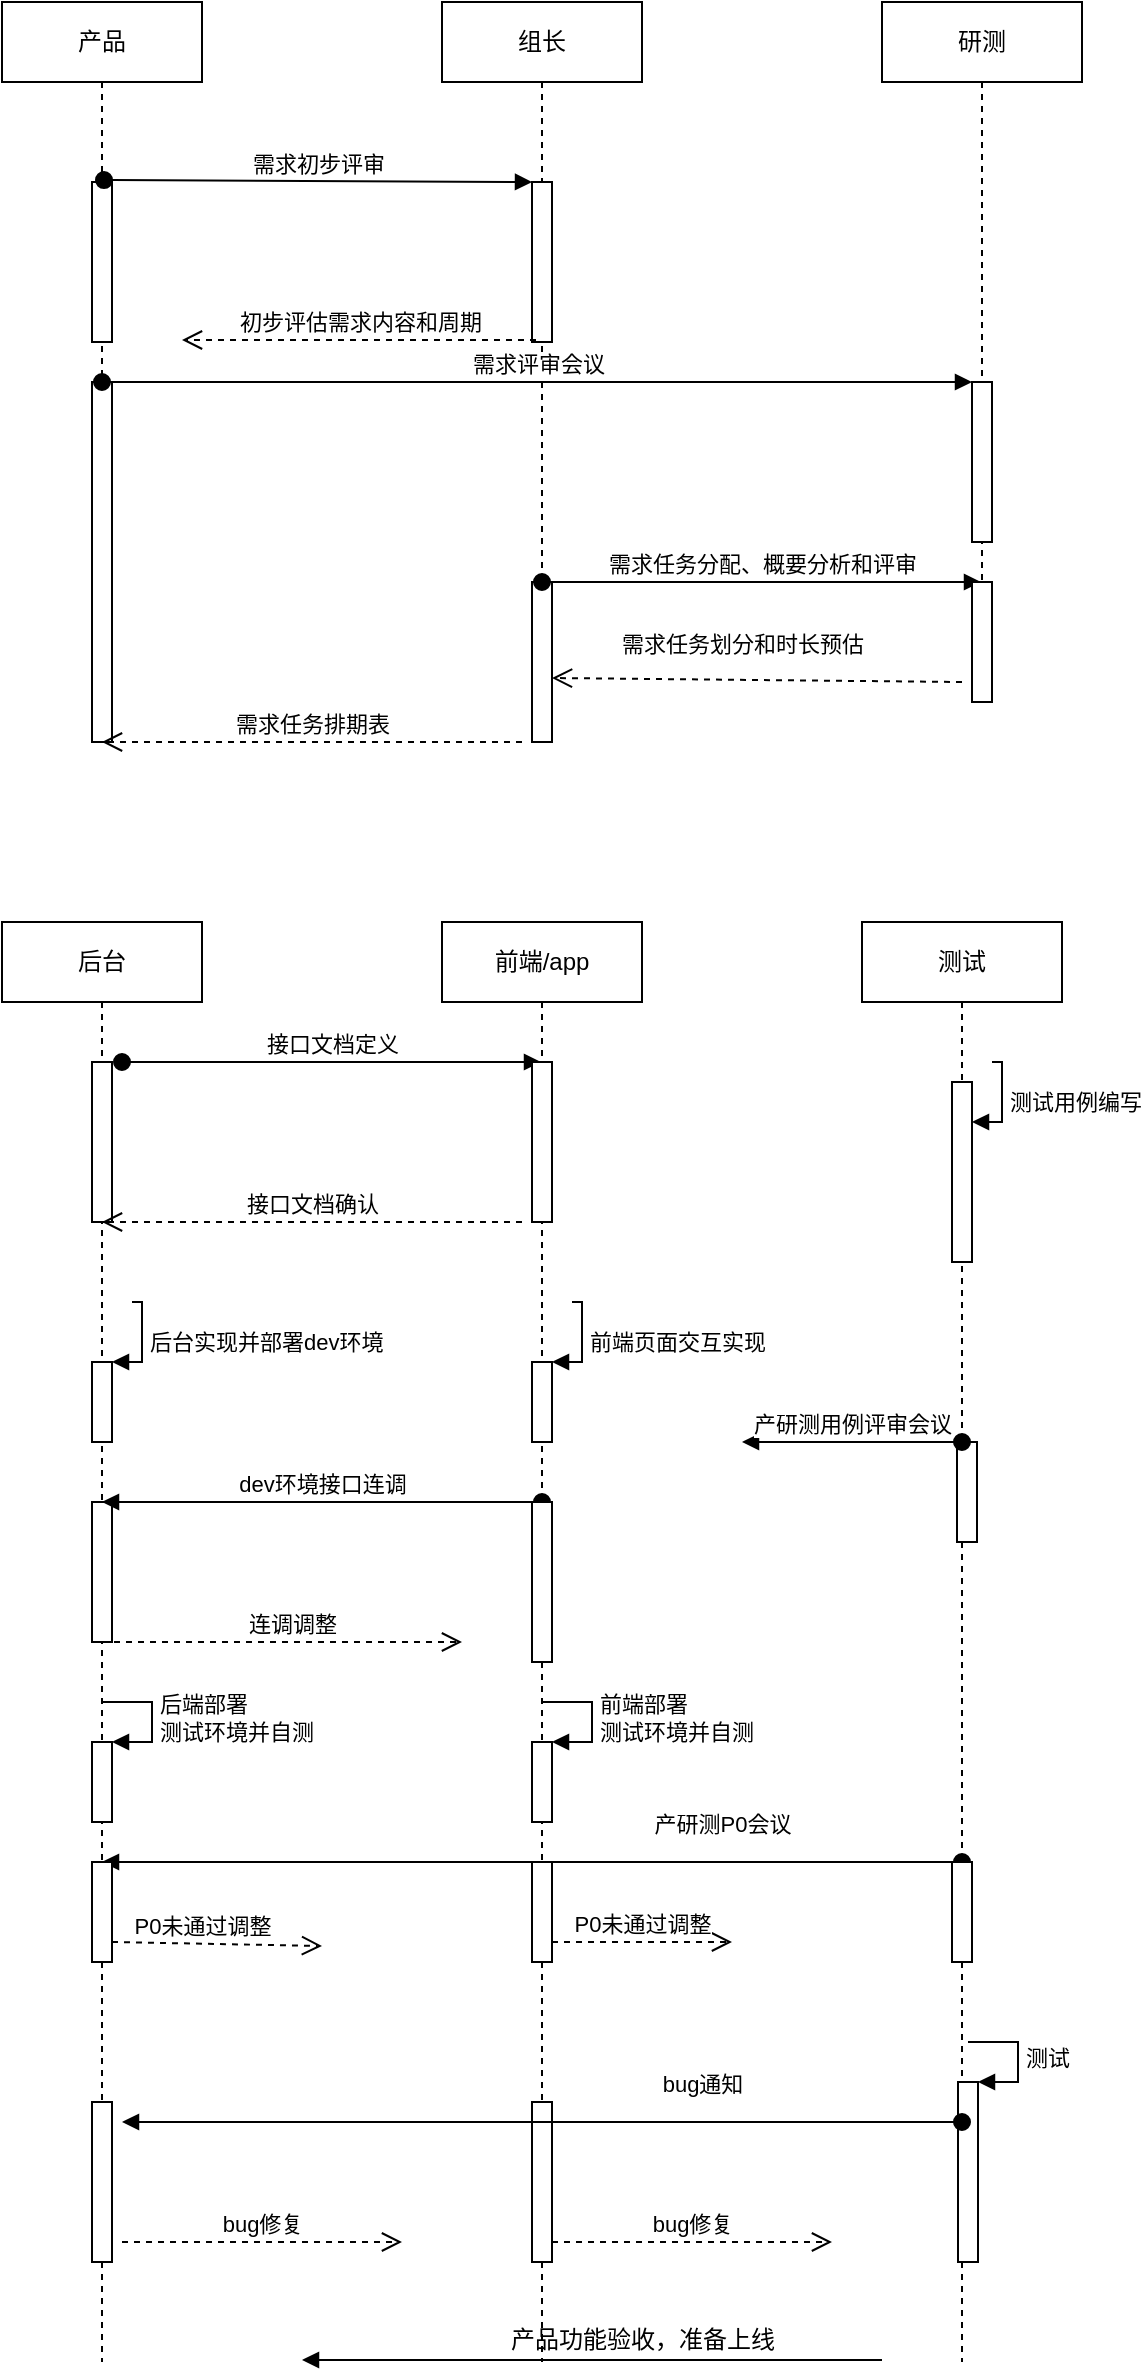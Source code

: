 <mxfile version="14.1.1" type="github">
  <diagram id="rfBHo0WlHgLrZ6Vjn7Su" name="Page-1">
    <mxGraphModel dx="1186" dy="707" grid="1" gridSize="10" guides="1" tooltips="1" connect="1" arrows="1" fold="1" page="1" pageScale="1" pageWidth="827" pageHeight="1169" math="0" shadow="0">
      <root>
        <mxCell id="0" />
        <mxCell id="1" parent="0" />
        <mxCell id="JjA0xLamq4_Y50HzqTPM-2" value="产品" style="shape=umlLifeline;perimeter=lifelinePerimeter;whiteSpace=wrap;html=1;container=1;collapsible=0;recursiveResize=0;outlineConnect=0;" vertex="1" parent="1">
          <mxGeometry x="130" y="170" width="100" height="370" as="geometry" />
        </mxCell>
        <mxCell id="JjA0xLamq4_Y50HzqTPM-8" value="" style="html=1;points=[];perimeter=orthogonalPerimeter;" vertex="1" parent="JjA0xLamq4_Y50HzqTPM-2">
          <mxGeometry x="45" y="90" width="10" height="80" as="geometry" />
        </mxCell>
        <mxCell id="JjA0xLamq4_Y50HzqTPM-13" value="" style="html=1;points=[];perimeter=orthogonalPerimeter;" vertex="1" parent="JjA0xLamq4_Y50HzqTPM-2">
          <mxGeometry x="45" y="190" width="10" height="180" as="geometry" />
        </mxCell>
        <mxCell id="JjA0xLamq4_Y50HzqTPM-3" value="组长" style="shape=umlLifeline;perimeter=lifelinePerimeter;whiteSpace=wrap;html=1;container=1;collapsible=0;recursiveResize=0;outlineConnect=0;" vertex="1" parent="1">
          <mxGeometry x="350" y="170" width="100" height="360" as="geometry" />
        </mxCell>
        <mxCell id="JjA0xLamq4_Y50HzqTPM-14" value="" style="html=1;points=[];perimeter=orthogonalPerimeter;" vertex="1" parent="JjA0xLamq4_Y50HzqTPM-3">
          <mxGeometry x="45" y="290" width="10" height="80" as="geometry" />
        </mxCell>
        <mxCell id="JjA0xLamq4_Y50HzqTPM-22" value="需求任务分配、概要分析和评审" style="html=1;verticalAlign=bottom;startArrow=oval;startFill=1;endArrow=block;startSize=8;" edge="1" parent="JjA0xLamq4_Y50HzqTPM-3" target="JjA0xLamq4_Y50HzqTPM-10">
          <mxGeometry width="60" relative="1" as="geometry">
            <mxPoint x="50" y="290" as="sourcePoint" />
            <mxPoint x="110" y="290" as="targetPoint" />
          </mxGeometry>
        </mxCell>
        <mxCell id="JjA0xLamq4_Y50HzqTPM-4" value="" style="html=1;points=[];perimeter=orthogonalPerimeter;" vertex="1" parent="1">
          <mxGeometry x="395" y="260" width="10" height="80" as="geometry" />
        </mxCell>
        <mxCell id="JjA0xLamq4_Y50HzqTPM-9" value="初步评估需求内容和周期" style="html=1;verticalAlign=bottom;endArrow=open;dashed=1;endSize=8;exitX=0.2;exitY=0.988;exitDx=0;exitDy=0;exitPerimeter=0;" edge="1" parent="1" source="JjA0xLamq4_Y50HzqTPM-4">
          <mxGeometry relative="1" as="geometry">
            <mxPoint x="350" y="340" as="sourcePoint" />
            <mxPoint x="220" y="339" as="targetPoint" />
          </mxGeometry>
        </mxCell>
        <mxCell id="JjA0xLamq4_Y50HzqTPM-10" value="研测" style="shape=umlLifeline;perimeter=lifelinePerimeter;whiteSpace=wrap;html=1;container=1;collapsible=0;recursiveResize=0;outlineConnect=0;" vertex="1" parent="1">
          <mxGeometry x="570" y="170" width="100" height="300" as="geometry" />
        </mxCell>
        <mxCell id="JjA0xLamq4_Y50HzqTPM-11" value="" style="html=1;points=[];perimeter=orthogonalPerimeter;" vertex="1" parent="JjA0xLamq4_Y50HzqTPM-10">
          <mxGeometry x="45" y="190" width="10" height="80" as="geometry" />
        </mxCell>
        <mxCell id="JjA0xLamq4_Y50HzqTPM-12" value="需求评审会议" style="html=1;verticalAlign=bottom;startArrow=oval;endArrow=block;startSize=8;" edge="1" parent="1" target="JjA0xLamq4_Y50HzqTPM-11" source="JjA0xLamq4_Y50HzqTPM-2">
          <mxGeometry relative="1" as="geometry">
            <mxPoint x="555" y="360" as="sourcePoint" />
          </mxGeometry>
        </mxCell>
        <mxCell id="JjA0xLamq4_Y50HzqTPM-5" value="需求初步评审" style="html=1;verticalAlign=bottom;startArrow=oval;endArrow=block;startSize=8;exitX=0.6;exitY=-0.012;exitDx=0;exitDy=0;exitPerimeter=0;" edge="1" target="JjA0xLamq4_Y50HzqTPM-4" parent="1" source="JjA0xLamq4_Y50HzqTPM-8">
          <mxGeometry relative="1" as="geometry">
            <mxPoint x="190" y="260" as="sourcePoint" />
          </mxGeometry>
        </mxCell>
        <mxCell id="JjA0xLamq4_Y50HzqTPM-20" value="" style="html=1;points=[];perimeter=orthogonalPerimeter;" vertex="1" parent="1">
          <mxGeometry x="615" y="460" width="10" height="60" as="geometry" />
        </mxCell>
        <mxCell id="JjA0xLamq4_Y50HzqTPM-23" value="需求任务划分和时长预估" style="html=1;verticalAlign=bottom;endArrow=open;dashed=1;endSize=8;entryX=1;entryY=0.6;entryDx=0;entryDy=0;entryPerimeter=0;" edge="1" parent="1" target="JjA0xLamq4_Y50HzqTPM-14">
          <mxGeometry x="0.074" y="-9" relative="1" as="geometry">
            <mxPoint x="610" y="510" as="sourcePoint" />
            <mxPoint x="530" y="540" as="targetPoint" />
            <Array as="points" />
            <mxPoint as="offset" />
          </mxGeometry>
        </mxCell>
        <mxCell id="JjA0xLamq4_Y50HzqTPM-24" value="需求任务排期表" style="html=1;verticalAlign=bottom;endArrow=open;dashed=1;endSize=8;" edge="1" parent="1">
          <mxGeometry relative="1" as="geometry">
            <mxPoint x="390" y="540" as="sourcePoint" />
            <mxPoint x="180" y="540" as="targetPoint" />
          </mxGeometry>
        </mxCell>
        <mxCell id="JjA0xLamq4_Y50HzqTPM-26" value="后台" style="shape=umlLifeline;perimeter=lifelinePerimeter;whiteSpace=wrap;html=1;container=1;collapsible=0;recursiveResize=0;outlineConnect=0;" vertex="1" parent="1">
          <mxGeometry x="130" y="630" width="100" height="720" as="geometry" />
        </mxCell>
        <mxCell id="JjA0xLamq4_Y50HzqTPM-27" value="" style="html=1;points=[];perimeter=orthogonalPerimeter;" vertex="1" parent="JjA0xLamq4_Y50HzqTPM-26">
          <mxGeometry x="45" y="70" width="10" height="80" as="geometry" />
        </mxCell>
        <mxCell id="JjA0xLamq4_Y50HzqTPM-32" value="接口文档定义" style="html=1;verticalAlign=bottom;startArrow=oval;startFill=1;endArrow=block;startSize=8;" edge="1" parent="JjA0xLamq4_Y50HzqTPM-26" target="JjA0xLamq4_Y50HzqTPM-28">
          <mxGeometry width="60" relative="1" as="geometry">
            <mxPoint x="60" y="70" as="sourcePoint" />
            <mxPoint x="120" y="70" as="targetPoint" />
          </mxGeometry>
        </mxCell>
        <mxCell id="JjA0xLamq4_Y50HzqTPM-35" value="" style="html=1;points=[];perimeter=orthogonalPerimeter;" vertex="1" parent="JjA0xLamq4_Y50HzqTPM-26">
          <mxGeometry x="45" y="220" width="10" height="40" as="geometry" />
        </mxCell>
        <mxCell id="JjA0xLamq4_Y50HzqTPM-36" value="后台实现并部署dev环境" style="edgeStyle=orthogonalEdgeStyle;html=1;align=left;spacingLeft=2;endArrow=block;rounded=0;entryX=1;entryY=0;" edge="1" target="JjA0xLamq4_Y50HzqTPM-35" parent="JjA0xLamq4_Y50HzqTPM-26">
          <mxGeometry relative="1" as="geometry">
            <mxPoint x="65" y="190" as="sourcePoint" />
            <Array as="points">
              <mxPoint x="70" y="190" />
              <mxPoint x="70" y="220" />
            </Array>
          </mxGeometry>
        </mxCell>
        <mxCell id="JjA0xLamq4_Y50HzqTPM-42" value="" style="html=1;points=[];perimeter=orthogonalPerimeter;" vertex="1" parent="JjA0xLamq4_Y50HzqTPM-26">
          <mxGeometry x="45" y="290" width="10" height="70" as="geometry" />
        </mxCell>
        <mxCell id="JjA0xLamq4_Y50HzqTPM-43" value="连调调整" style="html=1;verticalAlign=bottom;endArrow=open;dashed=1;endSize=8;" edge="1" parent="JjA0xLamq4_Y50HzqTPM-26">
          <mxGeometry x="0.05" relative="1" as="geometry">
            <mxPoint x="50" y="360" as="sourcePoint" />
            <mxPoint x="230" y="360" as="targetPoint" />
            <mxPoint as="offset" />
          </mxGeometry>
        </mxCell>
        <mxCell id="JjA0xLamq4_Y50HzqTPM-61" value="" style="html=1;points=[];perimeter=orthogonalPerimeter;" vertex="1" parent="JjA0xLamq4_Y50HzqTPM-26">
          <mxGeometry x="45" y="410" width="10" height="40" as="geometry" />
        </mxCell>
        <mxCell id="JjA0xLamq4_Y50HzqTPM-62" value="后端部署&lt;br&gt;测试环境并自测" style="edgeStyle=orthogonalEdgeStyle;html=1;align=left;spacingLeft=2;endArrow=block;rounded=0;entryX=1;entryY=0;" edge="1" target="JjA0xLamq4_Y50HzqTPM-61" parent="JjA0xLamq4_Y50HzqTPM-26">
          <mxGeometry relative="1" as="geometry">
            <mxPoint x="50" y="390" as="sourcePoint" />
            <Array as="points">
              <mxPoint x="75" y="390" />
            </Array>
          </mxGeometry>
        </mxCell>
        <mxCell id="JjA0xLamq4_Y50HzqTPM-74" value="" style="html=1;points=[];perimeter=orthogonalPerimeter;" vertex="1" parent="JjA0xLamq4_Y50HzqTPM-26">
          <mxGeometry x="45" y="590" width="10" height="80" as="geometry" />
        </mxCell>
        <mxCell id="JjA0xLamq4_Y50HzqTPM-76" value="bug修复" style="html=1;verticalAlign=bottom;endArrow=open;dashed=1;endSize=8;" edge="1" parent="JjA0xLamq4_Y50HzqTPM-26">
          <mxGeometry relative="1" as="geometry">
            <mxPoint x="60" y="660" as="sourcePoint" />
            <mxPoint x="200" y="660" as="targetPoint" />
          </mxGeometry>
        </mxCell>
        <mxCell id="JjA0xLamq4_Y50HzqTPM-28" value="前端/app" style="shape=umlLifeline;perimeter=lifelinePerimeter;whiteSpace=wrap;html=1;container=1;collapsible=0;recursiveResize=0;outlineConnect=0;" vertex="1" parent="1">
          <mxGeometry x="350" y="630" width="100" height="720" as="geometry" />
        </mxCell>
        <mxCell id="JjA0xLamq4_Y50HzqTPM-29" value="" style="html=1;points=[];perimeter=orthogonalPerimeter;" vertex="1" parent="JjA0xLamq4_Y50HzqTPM-28">
          <mxGeometry x="45" y="70" width="10" height="80" as="geometry" />
        </mxCell>
        <mxCell id="JjA0xLamq4_Y50HzqTPM-38" value="" style="html=1;points=[];perimeter=orthogonalPerimeter;" vertex="1" parent="JjA0xLamq4_Y50HzqTPM-28">
          <mxGeometry x="45" y="220" width="10" height="40" as="geometry" />
        </mxCell>
        <mxCell id="JjA0xLamq4_Y50HzqTPM-39" value="前端页面交互实现" style="edgeStyle=orthogonalEdgeStyle;html=1;align=left;spacingLeft=2;endArrow=block;rounded=0;entryX=1;entryY=0;" edge="1" parent="JjA0xLamq4_Y50HzqTPM-28" target="JjA0xLamq4_Y50HzqTPM-38">
          <mxGeometry relative="1" as="geometry">
            <mxPoint x="65" y="190" as="sourcePoint" />
            <Array as="points">
              <mxPoint x="70" y="190" />
              <mxPoint x="70" y="220" />
            </Array>
          </mxGeometry>
        </mxCell>
        <mxCell id="JjA0xLamq4_Y50HzqTPM-41" value="dev环境接口连调" style="html=1;verticalAlign=bottom;startArrow=oval;startFill=1;endArrow=block;startSize=8;" edge="1" parent="JjA0xLamq4_Y50HzqTPM-28" target="JjA0xLamq4_Y50HzqTPM-26">
          <mxGeometry width="60" relative="1" as="geometry">
            <mxPoint x="50" y="290" as="sourcePoint" />
            <mxPoint x="110" y="290" as="targetPoint" />
          </mxGeometry>
        </mxCell>
        <mxCell id="JjA0xLamq4_Y50HzqTPM-63" value="" style="html=1;points=[];perimeter=orthogonalPerimeter;" vertex="1" parent="JjA0xLamq4_Y50HzqTPM-28">
          <mxGeometry x="45" y="410" width="10" height="40" as="geometry" />
        </mxCell>
        <mxCell id="JjA0xLamq4_Y50HzqTPM-64" value="前端部署&lt;br&gt;测试环境并自测" style="edgeStyle=orthogonalEdgeStyle;html=1;align=left;spacingLeft=2;endArrow=block;rounded=0;entryX=1;entryY=0;" edge="1" target="JjA0xLamq4_Y50HzqTPM-63" parent="JjA0xLamq4_Y50HzqTPM-28">
          <mxGeometry relative="1" as="geometry">
            <mxPoint x="50" y="390" as="sourcePoint" />
            <Array as="points">
              <mxPoint x="75" y="390" />
            </Array>
          </mxGeometry>
        </mxCell>
        <mxCell id="JjA0xLamq4_Y50HzqTPM-75" value="" style="html=1;points=[];perimeter=orthogonalPerimeter;" vertex="1" parent="JjA0xLamq4_Y50HzqTPM-28">
          <mxGeometry x="45" y="590" width="10" height="80" as="geometry" />
        </mxCell>
        <mxCell id="JjA0xLamq4_Y50HzqTPM-30" value="测试" style="shape=umlLifeline;perimeter=lifelinePerimeter;whiteSpace=wrap;html=1;container=1;collapsible=0;recursiveResize=0;outlineConnect=0;" vertex="1" parent="1">
          <mxGeometry x="560" y="630" width="100" height="720" as="geometry" />
        </mxCell>
        <mxCell id="JjA0xLamq4_Y50HzqTPM-31" value="" style="html=1;points=[];perimeter=orthogonalPerimeter;" vertex="1" parent="JjA0xLamq4_Y50HzqTPM-30">
          <mxGeometry x="45" y="80" width="10" height="90" as="geometry" />
        </mxCell>
        <mxCell id="JjA0xLamq4_Y50HzqTPM-65" value="产研测P0会议" style="html=1;verticalAlign=bottom;startArrow=oval;startFill=1;endArrow=block;startSize=8;" edge="1" parent="JjA0xLamq4_Y50HzqTPM-30" target="JjA0xLamq4_Y50HzqTPM-26">
          <mxGeometry x="-0.443" y="-10" width="60" relative="1" as="geometry">
            <mxPoint x="50" y="470" as="sourcePoint" />
            <mxPoint x="110" y="470" as="targetPoint" />
            <mxPoint as="offset" />
          </mxGeometry>
        </mxCell>
        <mxCell id="JjA0xLamq4_Y50HzqTPM-70" value="" style="html=1;points=[];perimeter=orthogonalPerimeter;" vertex="1" parent="JjA0xLamq4_Y50HzqTPM-30">
          <mxGeometry x="48" y="580" width="10" height="90" as="geometry" />
        </mxCell>
        <mxCell id="JjA0xLamq4_Y50HzqTPM-71" value="测试" style="edgeStyle=orthogonalEdgeStyle;html=1;align=left;spacingLeft=2;endArrow=block;rounded=0;entryX=1;entryY=0;" edge="1" target="JjA0xLamq4_Y50HzqTPM-70" parent="JjA0xLamq4_Y50HzqTPM-30">
          <mxGeometry relative="1" as="geometry">
            <mxPoint x="53" y="560" as="sourcePoint" />
            <Array as="points">
              <mxPoint x="78" y="560" />
            </Array>
          </mxGeometry>
        </mxCell>
        <mxCell id="JjA0xLamq4_Y50HzqTPM-72" value="bug通知" style="html=1;verticalAlign=bottom;startArrow=oval;startFill=1;endArrow=block;startSize=8;" edge="1" parent="JjA0xLamq4_Y50HzqTPM-30">
          <mxGeometry x="-0.381" y="-10" width="60" relative="1" as="geometry">
            <mxPoint x="50" y="600" as="sourcePoint" />
            <mxPoint x="-370" y="600" as="targetPoint" />
            <mxPoint as="offset" />
          </mxGeometry>
        </mxCell>
        <mxCell id="JjA0xLamq4_Y50HzqTPM-33" value="接口文档确认" style="html=1;verticalAlign=bottom;endArrow=open;dashed=1;endSize=8;" edge="1" parent="1" target="JjA0xLamq4_Y50HzqTPM-26">
          <mxGeometry relative="1" as="geometry">
            <mxPoint x="390" y="780" as="sourcePoint" />
            <mxPoint x="310" y="780" as="targetPoint" />
          </mxGeometry>
        </mxCell>
        <mxCell id="JjA0xLamq4_Y50HzqTPM-40" value="" style="html=1;points=[];perimeter=orthogonalPerimeter;" vertex="1" parent="1">
          <mxGeometry x="395" y="920" width="10" height="80" as="geometry" />
        </mxCell>
        <mxCell id="JjA0xLamq4_Y50HzqTPM-44" value="测试用例编写" style="edgeStyle=orthogonalEdgeStyle;html=1;align=left;spacingLeft=2;endArrow=block;rounded=0;entryX=1;entryY=0;" edge="1" parent="1">
          <mxGeometry relative="1" as="geometry">
            <mxPoint x="625" y="700" as="sourcePoint" />
            <Array as="points">
              <mxPoint x="630" y="700" />
              <mxPoint x="630" y="730" />
            </Array>
            <mxPoint x="615" y="730" as="targetPoint" />
          </mxGeometry>
        </mxCell>
        <mxCell id="JjA0xLamq4_Y50HzqTPM-45" value="" style="html=1;points=[];perimeter=orthogonalPerimeter;" vertex="1" parent="1">
          <mxGeometry x="607.5" y="890" width="10" height="50" as="geometry" />
        </mxCell>
        <mxCell id="JjA0xLamq4_Y50HzqTPM-50" value="产研测用例评审会议" style="html=1;verticalAlign=bottom;startArrow=oval;startFill=1;endArrow=block;startSize=8;" edge="1" parent="1">
          <mxGeometry width="60" relative="1" as="geometry">
            <mxPoint x="610" y="890" as="sourcePoint" />
            <mxPoint x="500" y="890" as="targetPoint" />
          </mxGeometry>
        </mxCell>
        <mxCell id="JjA0xLamq4_Y50HzqTPM-56" value="P0未通过调整" style="html=1;verticalAlign=bottom;endArrow=open;dashed=1;endSize=8;" edge="1" parent="1">
          <mxGeometry relative="1" as="geometry">
            <mxPoint x="405" y="1140" as="sourcePoint" />
            <mxPoint x="495" y="1140" as="targetPoint" />
            <mxPoint as="offset" />
          </mxGeometry>
        </mxCell>
        <mxCell id="JjA0xLamq4_Y50HzqTPM-58" value="P0未通过调整" style="html=1;verticalAlign=bottom;endArrow=open;dashed=1;endSize=8;exitX=1;exitY=0.8;exitDx=0;exitDy=0;exitPerimeter=0;" edge="1" parent="1" source="JjA0xLamq4_Y50HzqTPM-54">
          <mxGeometry x="-0.143" relative="1" as="geometry">
            <mxPoint x="185" y="1120" as="sourcePoint" />
            <mxPoint x="290" y="1142" as="targetPoint" />
            <Array as="points" />
            <mxPoint as="offset" />
          </mxGeometry>
        </mxCell>
        <mxCell id="JjA0xLamq4_Y50HzqTPM-54" value="" style="html=1;points=[];perimeter=orthogonalPerimeter;" vertex="1" parent="1">
          <mxGeometry x="175" y="1100" width="10" height="50" as="geometry" />
        </mxCell>
        <mxCell id="JjA0xLamq4_Y50HzqTPM-53" value="" style="html=1;points=[];perimeter=orthogonalPerimeter;" vertex="1" parent="1">
          <mxGeometry x="395" y="1100" width="10" height="50" as="geometry" />
        </mxCell>
        <mxCell id="JjA0xLamq4_Y50HzqTPM-47" value="" style="html=1;points=[];perimeter=orthogonalPerimeter;" vertex="1" parent="1">
          <mxGeometry x="605" y="1100" width="10" height="50" as="geometry" />
        </mxCell>
        <mxCell id="JjA0xLamq4_Y50HzqTPM-77" value="bug修复" style="html=1;verticalAlign=bottom;endArrow=open;dashed=1;endSize=8;" edge="1" parent="1">
          <mxGeometry relative="1" as="geometry">
            <mxPoint x="405" y="1290" as="sourcePoint" />
            <mxPoint x="545" y="1290" as="targetPoint" />
          </mxGeometry>
        </mxCell>
        <mxCell id="JjA0xLamq4_Y50HzqTPM-79" value="产品功能验收，准备上线" style="text;html=1;align=center;verticalAlign=middle;resizable=0;points=[];autosize=1;" vertex="1" parent="1">
          <mxGeometry x="375" y="1329" width="150" height="20" as="geometry" />
        </mxCell>
        <mxCell id="JjA0xLamq4_Y50HzqTPM-80" value="" style="endArrow=block;endFill=1;html=1;edgeStyle=orthogonalEdgeStyle;align=left;verticalAlign=top;" edge="1" parent="1">
          <mxGeometry x="-1" relative="1" as="geometry">
            <mxPoint x="570" y="1349" as="sourcePoint" />
            <mxPoint x="280" y="1349" as="targetPoint" />
          </mxGeometry>
        </mxCell>
      </root>
    </mxGraphModel>
  </diagram>
</mxfile>
